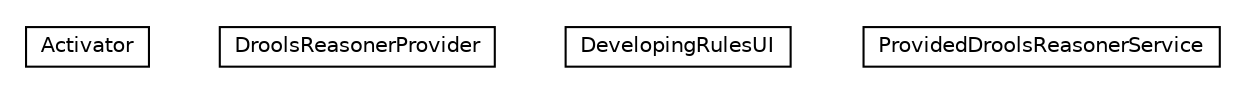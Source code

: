 #!/usr/local/bin/dot
#
# Class diagram 
# Generated by UMLGraph version R5_6-24-gf6e263 (http://www.umlgraph.org/)
#

digraph G {
	edge [fontname="Helvetica",fontsize=10,labelfontname="Helvetica",labelfontsize=10];
	node [fontname="Helvetica",fontsize=10,shape=plaintext];
	nodesep=0.25;
	ranksep=0.5;
	// org.universAAL.drools.Activator
	c1346 [label=<<table title="org.universAAL.drools.Activator" border="0" cellborder="1" cellspacing="0" cellpadding="2" port="p" href="./Activator.html">
		<tr><td><table border="0" cellspacing="0" cellpadding="1">
<tr><td align="center" balign="center"> Activator </td></tr>
		</table></td></tr>
		</table>>, URL="./Activator.html", fontname="Helvetica", fontcolor="black", fontsize=10.0];
	// org.universAAL.drools.DroolsReasonerProvider
	c1347 [label=<<table title="org.universAAL.drools.DroolsReasonerProvider" border="0" cellborder="1" cellspacing="0" cellpadding="2" port="p" href="./DroolsReasonerProvider.html">
		<tr><td><table border="0" cellspacing="0" cellpadding="1">
<tr><td align="center" balign="center"> DroolsReasonerProvider </td></tr>
		</table></td></tr>
		</table>>, URL="./DroolsReasonerProvider.html", fontname="Helvetica", fontcolor="black", fontsize=10.0];
	// org.universAAL.drools.DevelopingRulesUI
	c1348 [label=<<table title="org.universAAL.drools.DevelopingRulesUI" border="0" cellborder="1" cellspacing="0" cellpadding="2" port="p" href="./DevelopingRulesUI.html">
		<tr><td><table border="0" cellspacing="0" cellpadding="1">
<tr><td align="center" balign="center"> DevelopingRulesUI </td></tr>
		</table></td></tr>
		</table>>, URL="./DevelopingRulesUI.html", fontname="Helvetica", fontcolor="black", fontsize=10.0];
	// org.universAAL.drools.ProvidedDroolsReasonerService
	c1349 [label=<<table title="org.universAAL.drools.ProvidedDroolsReasonerService" border="0" cellborder="1" cellspacing="0" cellpadding="2" port="p" href="./ProvidedDroolsReasonerService.html">
		<tr><td><table border="0" cellspacing="0" cellpadding="1">
<tr><td align="center" balign="center"> ProvidedDroolsReasonerService </td></tr>
		</table></td></tr>
		</table>>, URL="./ProvidedDroolsReasonerService.html", fontname="Helvetica", fontcolor="black", fontsize=10.0];
}

